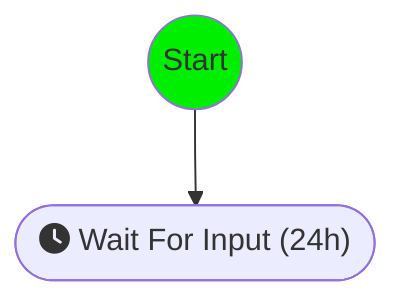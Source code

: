 flowchart TD
node0:::executed@{ shape: circle, label: "Start"}
node1@{ shape: stadium, label: "fa:fa-clock Wait For Input (24h)"}
node0 --> node1
classDef executed fill:#0e0